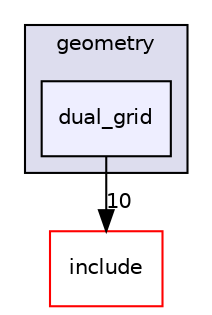 digraph "Common/src/geometry/dual_grid" {
  compound=true
  node [ fontsize="10", fontname="Helvetica"];
  edge [ labelfontsize="10", labelfontname="Helvetica"];
  subgraph clusterdir_97bb17c0245c58f47f6073f38444f0fc {
    graph [ bgcolor="#ddddee", pencolor="black", label="geometry" fontname="Helvetica", fontsize="10", URL="dir_97bb17c0245c58f47f6073f38444f0fc.html"]
  dir_593951dbe126c3d524545df3e1cc2faa [shape=box, label="dual_grid", style="filled", fillcolor="#eeeeff", pencolor="black", URL="dir_593951dbe126c3d524545df3e1cc2faa.html"];
  }
  dir_92cb2900980f09bf257878861626e98f [shape=box label="include" fillcolor="white" style="filled" color="red" URL="dir_92cb2900980f09bf257878861626e98f.html"];
  dir_593951dbe126c3d524545df3e1cc2faa->dir_92cb2900980f09bf257878861626e98f [headlabel="10", labeldistance=1.5 headhref="dir_000023_000001.html"];
}
